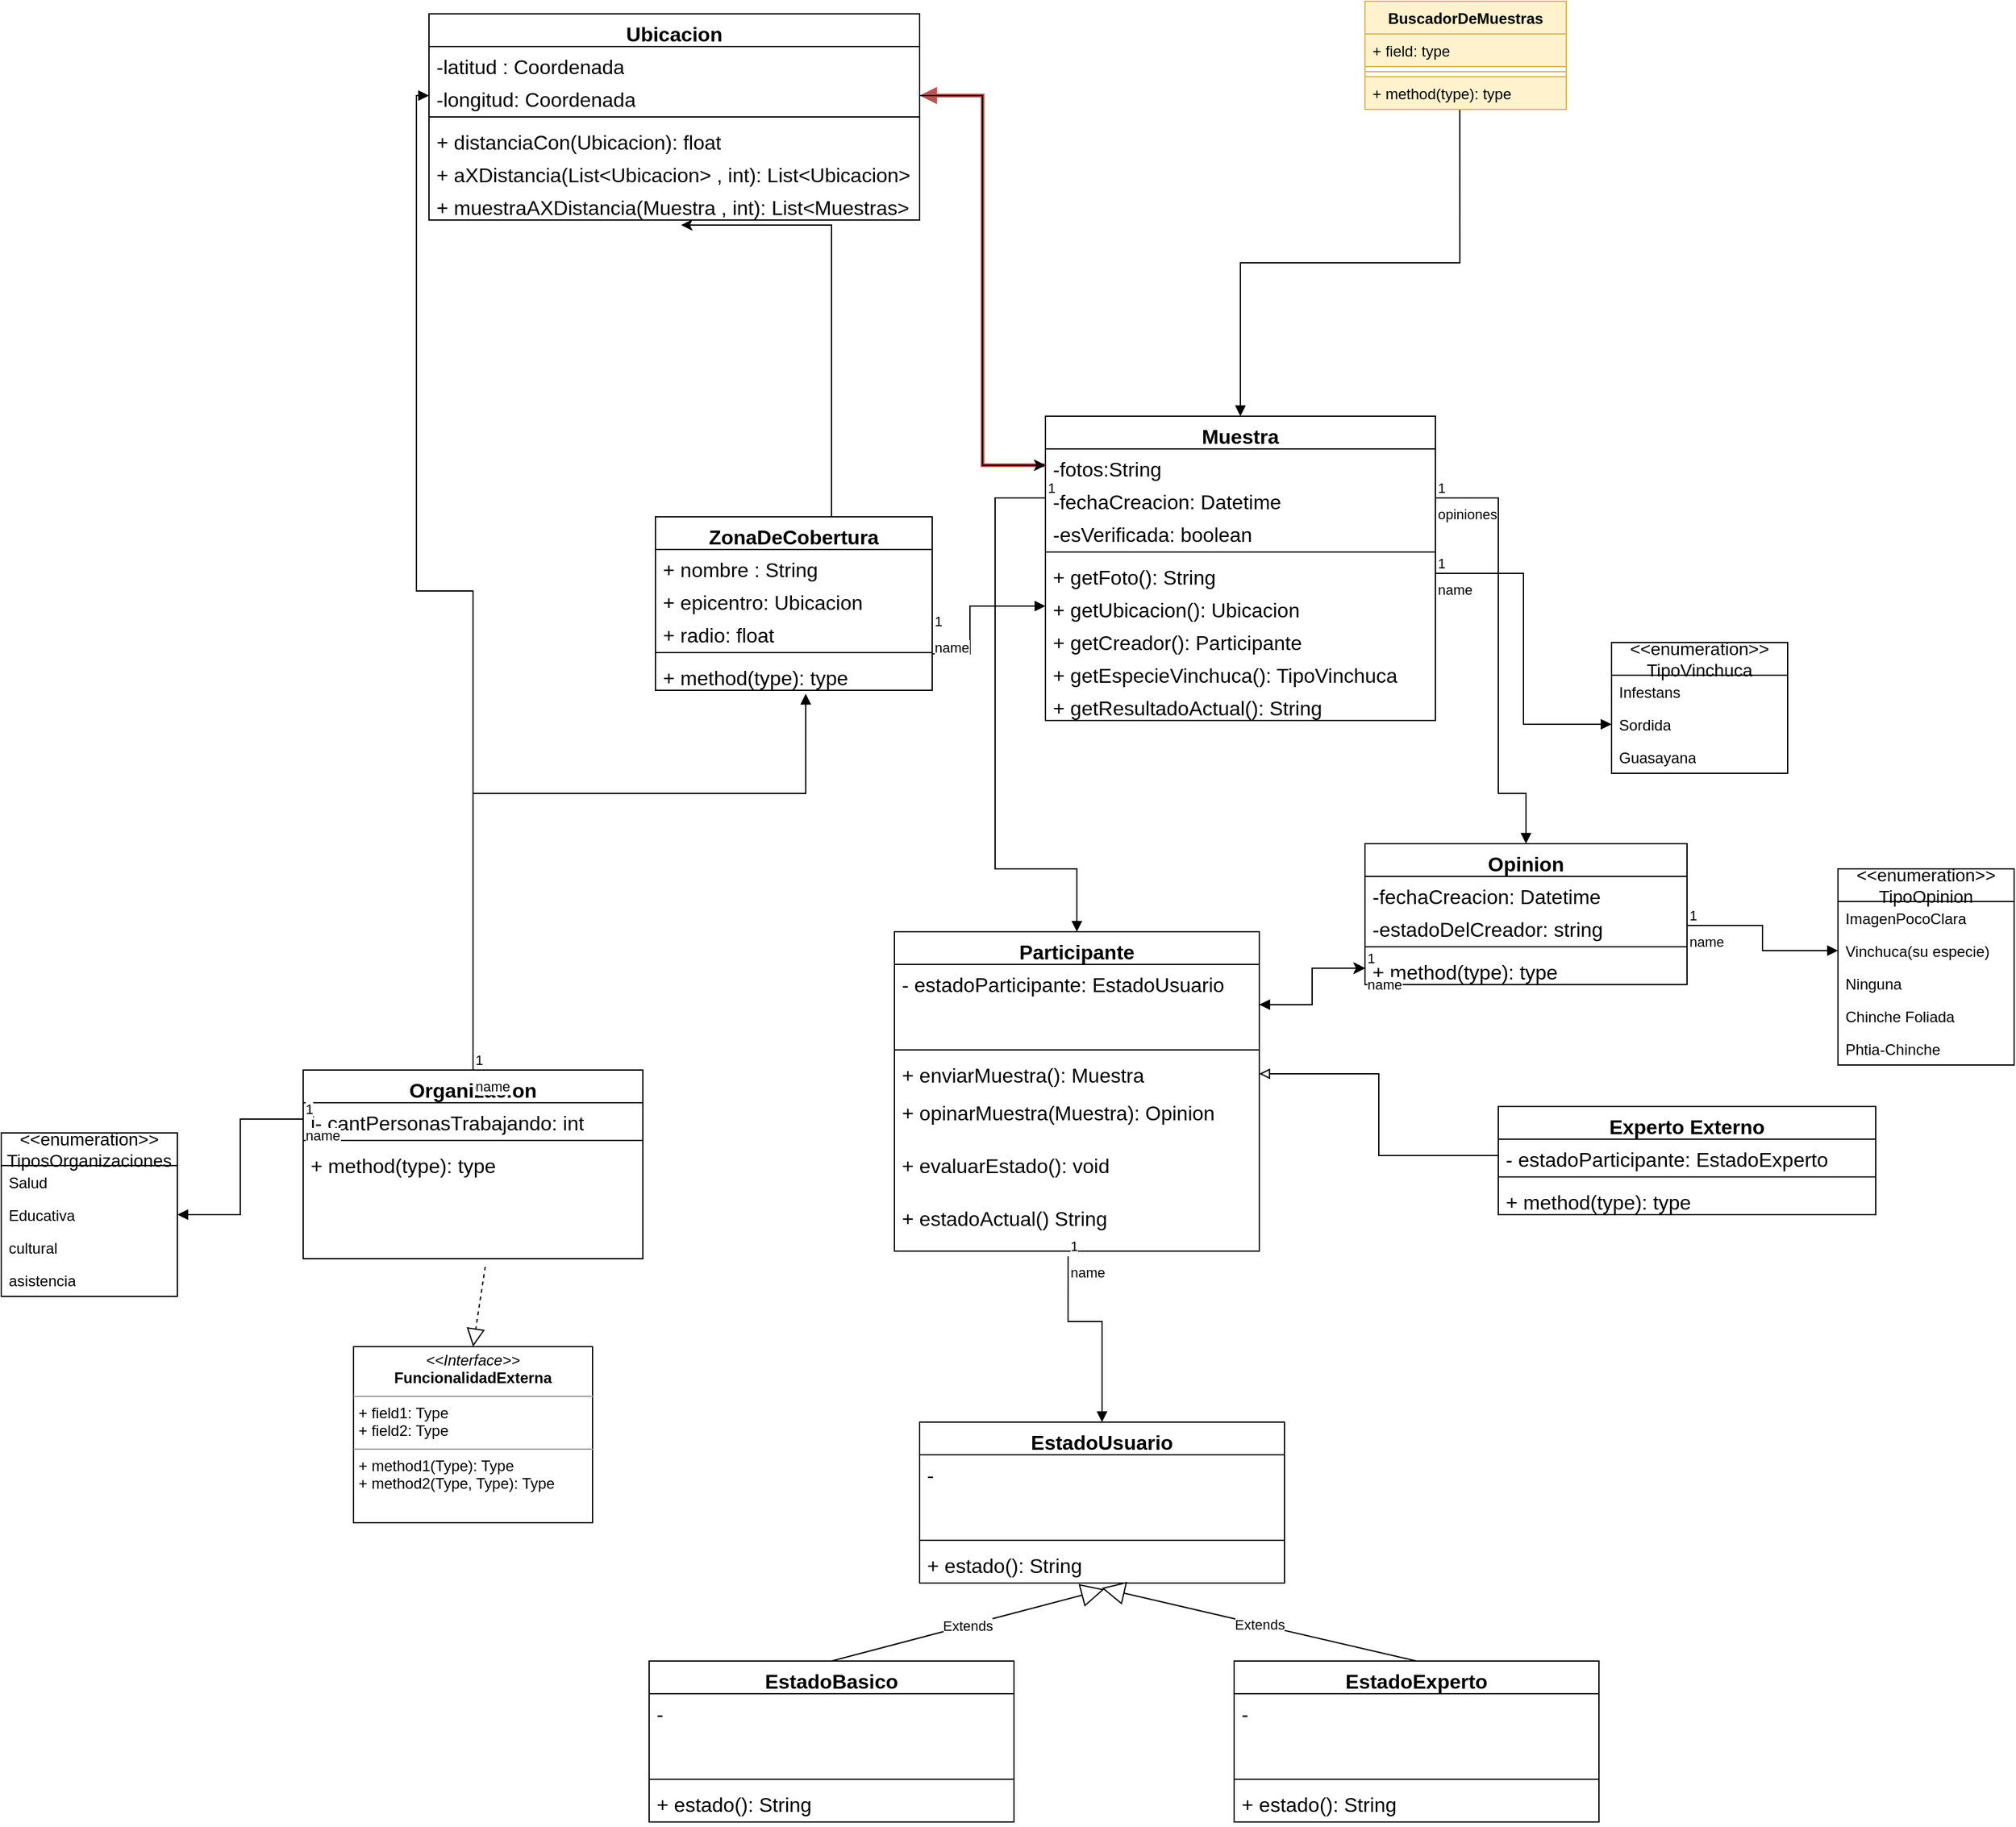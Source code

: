 <mxfile version="21.3.4" type="device">
  <diagram id="C5RBs43oDa-KdzZeNtuy" name="Page-1">
    <mxGraphModel dx="2977" dy="2084" grid="1" gridSize="10" guides="1" tooltips="1" connect="1" arrows="1" fold="1" page="1" pageScale="1" pageWidth="827" pageHeight="1169" math="0" shadow="0">
      <root>
        <mxCell id="WIyWlLk6GJQsqaUBKTNV-0" />
        <mxCell id="WIyWlLk6GJQsqaUBKTNV-1" parent="WIyWlLk6GJQsqaUBKTNV-0" />
        <mxCell id="SvxnYsIbzREfyw2PLci7-31" value="Participante" style="swimlane;fontStyle=1;align=center;verticalAlign=top;childLayout=stackLayout;horizontal=1;startSize=26;horizontalStack=0;resizeParent=1;resizeParentMax=0;resizeLast=0;collapsible=1;marginBottom=0;whiteSpace=wrap;html=1;fontSize=16;" parent="WIyWlLk6GJQsqaUBKTNV-1" vertex="1">
          <mxGeometry x="40" y="220" width="290" height="254" as="geometry" />
        </mxCell>
        <mxCell id="SvxnYsIbzREfyw2PLci7-32" value="- estadoParticipante: EstadoUsuario" style="text;strokeColor=none;fillColor=none;align=left;verticalAlign=top;spacingLeft=4;spacingRight=4;overflow=hidden;rotatable=0;points=[[0,0.5],[1,0.5]];portConstraint=eastwest;whiteSpace=wrap;html=1;fontSize=16;" parent="SvxnYsIbzREfyw2PLci7-31" vertex="1">
          <mxGeometry y="26" width="290" height="64" as="geometry" />
        </mxCell>
        <mxCell id="SvxnYsIbzREfyw2PLci7-33" value="" style="line;strokeWidth=1;fillColor=none;align=left;verticalAlign=middle;spacingTop=-1;spacingLeft=3;spacingRight=3;rotatable=0;labelPosition=right;points=[];portConstraint=eastwest;strokeColor=inherit;fontSize=16;" parent="SvxnYsIbzREfyw2PLci7-31" vertex="1">
          <mxGeometry y="90" width="290" height="8" as="geometry" />
        </mxCell>
        <mxCell id="SvxnYsIbzREfyw2PLci7-34" value="+ enviarMuestra(): Muestra" style="text;strokeColor=none;fillColor=none;align=left;verticalAlign=top;spacingLeft=4;spacingRight=4;overflow=hidden;rotatable=0;points=[[0,0.5],[1,0.5]];portConstraint=eastwest;whiteSpace=wrap;html=1;fontSize=16;" parent="SvxnYsIbzREfyw2PLci7-31" vertex="1">
          <mxGeometry y="98" width="290" height="30" as="geometry" />
        </mxCell>
        <mxCell id="DuVXc4ndNM-QftszAcSa-11" value="+ opinarMuestra(Muestra): Opinion" style="text;strokeColor=none;fillColor=none;align=left;verticalAlign=top;spacingLeft=4;spacingRight=4;overflow=hidden;rotatable=0;points=[[0,0.5],[1,0.5]];portConstraint=eastwest;whiteSpace=wrap;html=1;fontSize=16;" parent="SvxnYsIbzREfyw2PLci7-31" vertex="1">
          <mxGeometry y="128" width="290" height="42" as="geometry" />
        </mxCell>
        <mxCell id="OnhOrsBNxVwysJ3vV9kR-28" value="+ evaluarEstado(): void" style="text;strokeColor=none;fillColor=none;align=left;verticalAlign=top;spacingLeft=4;spacingRight=4;overflow=hidden;rotatable=0;points=[[0,0.5],[1,0.5]];portConstraint=eastwest;whiteSpace=wrap;html=1;fontSize=16;" parent="SvxnYsIbzREfyw2PLci7-31" vertex="1">
          <mxGeometry y="170" width="290" height="42" as="geometry" />
        </mxCell>
        <mxCell id="OnhOrsBNxVwysJ3vV9kR-29" value="+ estadoActual() String" style="text;strokeColor=none;fillColor=none;align=left;verticalAlign=top;spacingLeft=4;spacingRight=4;overflow=hidden;rotatable=0;points=[[0,0.5],[1,0.5]];portConstraint=eastwest;whiteSpace=wrap;html=1;fontSize=16;" parent="SvxnYsIbzREfyw2PLci7-31" vertex="1">
          <mxGeometry y="212" width="290" height="42" as="geometry" />
        </mxCell>
        <mxCell id="SvxnYsIbzREfyw2PLci7-43" value="Experto Externo" style="swimlane;fontStyle=1;align=center;verticalAlign=top;childLayout=stackLayout;horizontal=1;startSize=26;horizontalStack=0;resizeParent=1;resizeParentMax=0;resizeLast=0;collapsible=1;marginBottom=0;whiteSpace=wrap;html=1;fontSize=16;" parent="WIyWlLk6GJQsqaUBKTNV-1" vertex="1">
          <mxGeometry x="520" y="359" width="300" height="86" as="geometry" />
        </mxCell>
        <mxCell id="SvxnYsIbzREfyw2PLci7-44" value="- estadoParticipante:&amp;nbsp;EstadoExperto&lt;br&gt;&amp;nbsp;EstadoUsuario" style="text;strokeColor=none;fillColor=none;align=left;verticalAlign=top;spacingLeft=4;spacingRight=4;overflow=hidden;rotatable=0;points=[[0,0.5],[1,0.5]];portConstraint=eastwest;whiteSpace=wrap;html=1;fontSize=16;" parent="SvxnYsIbzREfyw2PLci7-43" vertex="1">
          <mxGeometry y="26" width="300" height="26" as="geometry" />
        </mxCell>
        <mxCell id="SvxnYsIbzREfyw2PLci7-45" value="" style="line;strokeWidth=1;fillColor=none;align=left;verticalAlign=middle;spacingTop=-1;spacingLeft=3;spacingRight=3;rotatable=0;labelPosition=right;points=[];portConstraint=eastwest;strokeColor=inherit;fontSize=16;" parent="SvxnYsIbzREfyw2PLci7-43" vertex="1">
          <mxGeometry y="52" width="300" height="8" as="geometry" />
        </mxCell>
        <mxCell id="SvxnYsIbzREfyw2PLci7-46" value="+ method(type): type" style="text;strokeColor=none;fillColor=none;align=left;verticalAlign=top;spacingLeft=4;spacingRight=4;overflow=hidden;rotatable=0;points=[[0,0.5],[1,0.5]];portConstraint=eastwest;whiteSpace=wrap;html=1;fontSize=16;" parent="SvxnYsIbzREfyw2PLci7-43" vertex="1">
          <mxGeometry y="60" width="300" height="26" as="geometry" />
        </mxCell>
        <mxCell id="SvxnYsIbzREfyw2PLci7-47" value="Muestra" style="swimlane;fontStyle=1;align=center;verticalAlign=top;childLayout=stackLayout;horizontal=1;startSize=26;horizontalStack=0;resizeParent=1;resizeParentMax=0;resizeLast=0;collapsible=1;marginBottom=0;whiteSpace=wrap;html=1;fontSize=16;" parent="WIyWlLk6GJQsqaUBKTNV-1" vertex="1">
          <mxGeometry x="160" y="-190" width="310" height="242" as="geometry" />
        </mxCell>
        <mxCell id="SvxnYsIbzREfyw2PLci7-48" value="-fotos:String" style="text;strokeColor=none;fillColor=none;align=left;verticalAlign=top;spacingLeft=4;spacingRight=4;overflow=hidden;rotatable=0;points=[[0,0.5],[1,0.5]];portConstraint=eastwest;whiteSpace=wrap;html=1;fontSize=16;" parent="SvxnYsIbzREfyw2PLci7-47" vertex="1">
          <mxGeometry y="26" width="310" height="26" as="geometry" />
        </mxCell>
        <mxCell id="DuVXc4ndNM-QftszAcSa-18" value="-fechaCreacion: Datetime" style="text;strokeColor=none;fillColor=none;align=left;verticalAlign=top;spacingLeft=4;spacingRight=4;overflow=hidden;rotatable=0;points=[[0,0.5],[1,0.5]];portConstraint=eastwest;whiteSpace=wrap;html=1;fontSize=16;" parent="SvxnYsIbzREfyw2PLci7-47" vertex="1">
          <mxGeometry y="52" width="310" height="26" as="geometry" />
        </mxCell>
        <mxCell id="OnhOrsBNxVwysJ3vV9kR-0" value="-esVerificada: boolean" style="text;strokeColor=none;fillColor=none;align=left;verticalAlign=top;spacingLeft=4;spacingRight=4;overflow=hidden;rotatable=0;points=[[0,0.5],[1,0.5]];portConstraint=eastwest;whiteSpace=wrap;html=1;fontSize=16;" parent="SvxnYsIbzREfyw2PLci7-47" vertex="1">
          <mxGeometry y="78" width="310" height="26" as="geometry" />
        </mxCell>
        <mxCell id="SvxnYsIbzREfyw2PLci7-49" value="" style="line;strokeWidth=1;fillColor=none;align=left;verticalAlign=middle;spacingTop=-1;spacingLeft=3;spacingRight=3;rotatable=0;labelPosition=right;points=[];portConstraint=eastwest;strokeColor=inherit;fontSize=16;" parent="SvxnYsIbzREfyw2PLci7-47" vertex="1">
          <mxGeometry y="104" width="310" height="8" as="geometry" />
        </mxCell>
        <mxCell id="SvxnYsIbzREfyw2PLci7-50" value="+ getFoto(): String" style="text;strokeColor=none;fillColor=none;align=left;verticalAlign=top;spacingLeft=4;spacingRight=4;overflow=hidden;rotatable=0;points=[[0,0.5],[1,0.5]];portConstraint=eastwest;whiteSpace=wrap;html=1;fontSize=16;" parent="SvxnYsIbzREfyw2PLci7-47" vertex="1">
          <mxGeometry y="112" width="310" height="26" as="geometry" />
        </mxCell>
        <mxCell id="DuVXc4ndNM-QftszAcSa-3" value="+ getUbicacion(): Ubicacion" style="text;strokeColor=none;fillColor=none;align=left;verticalAlign=top;spacingLeft=4;spacingRight=4;overflow=hidden;rotatable=0;points=[[0,0.5],[1,0.5]];portConstraint=eastwest;whiteSpace=wrap;html=1;fontSize=16;" parent="SvxnYsIbzREfyw2PLci7-47" vertex="1">
          <mxGeometry y="138" width="310" height="26" as="geometry" />
        </mxCell>
        <mxCell id="DuVXc4ndNM-QftszAcSa-4" value="+ getCreador(): Participante" style="text;strokeColor=none;fillColor=none;align=left;verticalAlign=top;spacingLeft=4;spacingRight=4;overflow=hidden;rotatable=0;points=[[0,0.5],[1,0.5]];portConstraint=eastwest;whiteSpace=wrap;html=1;fontSize=16;" parent="SvxnYsIbzREfyw2PLci7-47" vertex="1">
          <mxGeometry y="164" width="310" height="26" as="geometry" />
        </mxCell>
        <mxCell id="DuVXc4ndNM-QftszAcSa-9" value="+ getEspecieVinchuca(): TipoVinchuca" style="text;strokeColor=none;fillColor=none;align=left;verticalAlign=top;spacingLeft=4;spacingRight=4;overflow=hidden;rotatable=0;points=[[0,0.5],[1,0.5]];portConstraint=eastwest;whiteSpace=wrap;html=1;fontSize=16;" parent="SvxnYsIbzREfyw2PLci7-47" vertex="1">
          <mxGeometry y="190" width="310" height="26" as="geometry" />
        </mxCell>
        <mxCell id="DuVXc4ndNM-QftszAcSa-10" value="+ getResultadoActual(): String" style="text;strokeColor=none;fillColor=none;align=left;verticalAlign=top;spacingLeft=4;spacingRight=4;overflow=hidden;rotatable=0;points=[[0,0.5],[1,0.5]];portConstraint=eastwest;whiteSpace=wrap;html=1;fontSize=16;" parent="SvxnYsIbzREfyw2PLci7-47" vertex="1">
          <mxGeometry y="216" width="310" height="26" as="geometry" />
        </mxCell>
        <mxCell id="SvxnYsIbzREfyw2PLci7-51" value="Organizacion" style="swimlane;fontStyle=1;align=center;verticalAlign=top;childLayout=stackLayout;horizontal=1;startSize=26;horizontalStack=0;resizeParent=1;resizeParentMax=0;resizeLast=0;collapsible=1;marginBottom=0;whiteSpace=wrap;html=1;fontSize=16;" parent="WIyWlLk6GJQsqaUBKTNV-1" vertex="1">
          <mxGeometry x="-430" y="330" width="270" height="150" as="geometry" />
        </mxCell>
        <mxCell id="SvxnYsIbzREfyw2PLci7-52" value="i- cantPersonasTrabajando: int" style="text;strokeColor=none;fillColor=none;align=left;verticalAlign=top;spacingLeft=4;spacingRight=4;overflow=hidden;rotatable=0;points=[[0,0.5],[1,0.5]];portConstraint=eastwest;whiteSpace=wrap;html=1;fontSize=16;" parent="SvxnYsIbzREfyw2PLci7-51" vertex="1">
          <mxGeometry y="26" width="270" height="26" as="geometry" />
        </mxCell>
        <mxCell id="SvxnYsIbzREfyw2PLci7-53" value="" style="line;strokeWidth=1;fillColor=none;align=left;verticalAlign=middle;spacingTop=-1;spacingLeft=3;spacingRight=3;rotatable=0;labelPosition=right;points=[];portConstraint=eastwest;strokeColor=inherit;fontSize=16;" parent="SvxnYsIbzREfyw2PLci7-51" vertex="1">
          <mxGeometry y="52" width="270" height="8" as="geometry" />
        </mxCell>
        <mxCell id="SvxnYsIbzREfyw2PLci7-54" value="+ method(type): type" style="text;strokeColor=none;fillColor=none;align=left;verticalAlign=top;spacingLeft=4;spacingRight=4;overflow=hidden;rotatable=0;points=[[0,0.5],[1,0.5]];portConstraint=eastwest;whiteSpace=wrap;html=1;fontSize=16;" parent="SvxnYsIbzREfyw2PLci7-51" vertex="1">
          <mxGeometry y="60" width="270" height="90" as="geometry" />
        </mxCell>
        <mxCell id="Km9nPwf2ZViMwcjm0K6S-8" value="Ubicacion" style="swimlane;fontStyle=1;align=center;verticalAlign=top;childLayout=stackLayout;horizontal=1;startSize=26;horizontalStack=0;resizeParent=1;resizeParentMax=0;resizeLast=0;collapsible=1;marginBottom=0;whiteSpace=wrap;html=1;fontSize=16;" parent="WIyWlLk6GJQsqaUBKTNV-1" vertex="1">
          <mxGeometry x="-330" y="-510" width="390" height="164" as="geometry" />
        </mxCell>
        <mxCell id="OnhOrsBNxVwysJ3vV9kR-63" value="-latitud : Coordenada" style="text;strokeColor=none;fillColor=none;align=left;verticalAlign=top;spacingLeft=4;spacingRight=4;overflow=hidden;rotatable=0;points=[[0,0.5],[1,0.5]];portConstraint=eastwest;whiteSpace=wrap;html=1;fontSize=16;" parent="Km9nPwf2ZViMwcjm0K6S-8" vertex="1">
          <mxGeometry y="26" width="390" height="26" as="geometry" />
        </mxCell>
        <mxCell id="Km9nPwf2ZViMwcjm0K6S-9" value="-longitud: Coordenada" style="text;strokeColor=none;fillColor=none;align=left;verticalAlign=top;spacingLeft=4;spacingRight=4;overflow=hidden;rotatable=0;points=[[0,0.5],[1,0.5]];portConstraint=eastwest;whiteSpace=wrap;html=1;fontSize=16;" parent="Km9nPwf2ZViMwcjm0K6S-8" vertex="1">
          <mxGeometry y="52" width="390" height="26" as="geometry" />
        </mxCell>
        <mxCell id="Km9nPwf2ZViMwcjm0K6S-10" value="" style="line;strokeWidth=1;fillColor=none;align=left;verticalAlign=middle;spacingTop=-1;spacingLeft=3;spacingRight=3;rotatable=0;labelPosition=right;points=[];portConstraint=eastwest;strokeColor=inherit;fontSize=16;" parent="Km9nPwf2ZViMwcjm0K6S-8" vertex="1">
          <mxGeometry y="78" width="390" height="8" as="geometry" />
        </mxCell>
        <mxCell id="OnhOrsBNxVwysJ3vV9kR-65" value="+ distanciaCon(Ubicacion): float" style="text;strokeColor=none;fillColor=none;align=left;verticalAlign=top;spacingLeft=4;spacingRight=4;overflow=hidden;rotatable=0;points=[[0,0.5],[1,0.5]];portConstraint=eastwest;whiteSpace=wrap;html=1;fontSize=16;" parent="Km9nPwf2ZViMwcjm0K6S-8" vertex="1">
          <mxGeometry y="86" width="390" height="26" as="geometry" />
        </mxCell>
        <mxCell id="OnhOrsBNxVwysJ3vV9kR-68" value="+ aXDistancia(List&amp;lt;Ubicacion&amp;gt; , int): List&amp;lt;Ubicacion&amp;gt;" style="text;strokeColor=none;fillColor=none;align=left;verticalAlign=top;spacingLeft=4;spacingRight=4;overflow=hidden;rotatable=0;points=[[0,0.5],[1,0.5]];portConstraint=eastwest;whiteSpace=wrap;html=1;fontSize=16;" parent="Km9nPwf2ZViMwcjm0K6S-8" vertex="1">
          <mxGeometry y="112" width="390" height="26" as="geometry" />
        </mxCell>
        <mxCell id="Km9nPwf2ZViMwcjm0K6S-11" value="+ muestraAXDistancia(Muestra , int): List&amp;lt;Muestras&amp;gt;" style="text;strokeColor=none;fillColor=none;align=left;verticalAlign=top;spacingLeft=4;spacingRight=4;overflow=hidden;rotatable=0;points=[[0,0.5],[1,0.5]];portConstraint=eastwest;whiteSpace=wrap;html=1;fontSize=16;" parent="Km9nPwf2ZViMwcjm0K6S-8" vertex="1">
          <mxGeometry y="138" width="390" height="26" as="geometry" />
        </mxCell>
        <mxCell id="Km9nPwf2ZViMwcjm0K6S-12" value="" style="endArrow=block;endFill=1;html=1;edgeStyle=orthogonalEdgeStyle;align=left;verticalAlign=top;rounded=0;entryX=1;entryY=0.5;entryDx=0;entryDy=0;exitX=0;exitY=0.5;exitDx=0;exitDy=0;fillColor=#f8cecc;strokeColor=#b85450;strokeWidth=3;" parent="WIyWlLk6GJQsqaUBKTNV-1" source="SvxnYsIbzREfyw2PLci7-48" target="Km9nPwf2ZViMwcjm0K6S-9" edge="1">
          <mxGeometry x="-1" relative="1" as="geometry">
            <mxPoint x="270" y="60" as="sourcePoint" />
            <mxPoint x="430" y="60" as="targetPoint" />
          </mxGeometry>
        </mxCell>
        <mxCell id="Km9nPwf2ZViMwcjm0K6S-14" value="" style="endArrow=block;endFill=1;html=1;edgeStyle=orthogonalEdgeStyle;align=left;verticalAlign=top;rounded=0;entryX=0.5;entryY=0;entryDx=0;entryDy=0;exitX=0;exitY=0.5;exitDx=0;exitDy=0;" parent="WIyWlLk6GJQsqaUBKTNV-1" source="DuVXc4ndNM-QftszAcSa-18" target="SvxnYsIbzREfyw2PLci7-31" edge="1">
          <mxGeometry x="-1" relative="1" as="geometry">
            <mxPoint x="160" y="80" as="sourcePoint" />
            <mxPoint x="185" y="200" as="targetPoint" />
            <Array as="points">
              <mxPoint x="120" y="-125" />
              <mxPoint x="120" y="170" />
              <mxPoint x="185" y="170" />
            </Array>
          </mxGeometry>
        </mxCell>
        <mxCell id="Km9nPwf2ZViMwcjm0K6S-15" value="1" style="edgeLabel;resizable=0;html=1;align=left;verticalAlign=bottom;" parent="Km9nPwf2ZViMwcjm0K6S-14" connectable="0" vertex="1">
          <mxGeometry x="-1" relative="1" as="geometry" />
        </mxCell>
        <mxCell id="Km9nPwf2ZViMwcjm0K6S-19" value="" style="endArrow=block;endFill=0;html=1;edgeStyle=orthogonalEdgeStyle;align=left;verticalAlign=top;rounded=0;exitX=0;exitY=0.5;exitDx=0;exitDy=0;" parent="WIyWlLk6GJQsqaUBKTNV-1" source="SvxnYsIbzREfyw2PLci7-44" target="SvxnYsIbzREfyw2PLci7-34" edge="1">
          <mxGeometry x="-1" relative="1" as="geometry">
            <mxPoint x="272" y="269.226" as="sourcePoint" />
            <mxPoint x="430" y="260" as="targetPoint" />
          </mxGeometry>
        </mxCell>
        <mxCell id="Km9nPwf2ZViMwcjm0K6S-21" value="Opinion" style="swimlane;fontStyle=1;align=center;verticalAlign=top;childLayout=stackLayout;horizontal=1;startSize=26;horizontalStack=0;resizeParent=1;resizeParentMax=0;resizeLast=0;collapsible=1;marginBottom=0;whiteSpace=wrap;html=1;fontSize=16;" parent="WIyWlLk6GJQsqaUBKTNV-1" vertex="1">
          <mxGeometry x="414" y="150" width="256" height="112" as="geometry" />
        </mxCell>
        <mxCell id="Km9nPwf2ZViMwcjm0K6S-22" value="-fechaCreacion: Datetime" style="text;strokeColor=none;fillColor=none;align=left;verticalAlign=top;spacingLeft=4;spacingRight=4;overflow=hidden;rotatable=0;points=[[0,0.5],[1,0.5]];portConstraint=eastwest;whiteSpace=wrap;html=1;fontSize=16;" parent="Km9nPwf2ZViMwcjm0K6S-21" vertex="1">
          <mxGeometry y="26" width="256" height="26" as="geometry" />
        </mxCell>
        <mxCell id="OnhOrsBNxVwysJ3vV9kR-30" value="-estadoDelCreador: string" style="text;strokeColor=none;fillColor=none;align=left;verticalAlign=top;spacingLeft=4;spacingRight=4;overflow=hidden;rotatable=0;points=[[0,0.5],[1,0.5]];portConstraint=eastwest;whiteSpace=wrap;html=1;fontSize=16;" parent="Km9nPwf2ZViMwcjm0K6S-21" vertex="1">
          <mxGeometry y="52" width="256" height="26" as="geometry" />
        </mxCell>
        <mxCell id="Km9nPwf2ZViMwcjm0K6S-23" value="" style="line;strokeWidth=1;fillColor=none;align=left;verticalAlign=middle;spacingTop=-1;spacingLeft=3;spacingRight=3;rotatable=0;labelPosition=right;points=[];portConstraint=eastwest;strokeColor=inherit;fontSize=16;" parent="Km9nPwf2ZViMwcjm0K6S-21" vertex="1">
          <mxGeometry y="78" width="256" height="8" as="geometry" />
        </mxCell>
        <mxCell id="Km9nPwf2ZViMwcjm0K6S-24" value="+ method(type): type" style="text;strokeColor=none;fillColor=none;align=left;verticalAlign=top;spacingLeft=4;spacingRight=4;overflow=hidden;rotatable=0;points=[[0,0.5],[1,0.5]];portConstraint=eastwest;whiteSpace=wrap;html=1;fontSize=16;" parent="Km9nPwf2ZViMwcjm0K6S-21" vertex="1">
          <mxGeometry y="86" width="256" height="26" as="geometry" />
        </mxCell>
        <mxCell id="Km9nPwf2ZViMwcjm0K6S-35" value="" style="edgeStyle=orthogonalEdgeStyle;rounded=0;orthogonalLoop=1;jettySize=auto;html=1;entryX=0.514;entryY=1.152;entryDx=0;entryDy=0;entryPerimeter=0;exitX=0.5;exitY=0;exitDx=0;exitDy=0;" parent="WIyWlLk6GJQsqaUBKTNV-1" source="uWHktP_fSktl1n0VFNL2-0" target="Km9nPwf2ZViMwcjm0K6S-11" edge="1">
          <mxGeometry relative="1" as="geometry">
            <mxPoint x="-9.941" y="-40" as="sourcePoint" />
            <Array as="points">
              <mxPoint x="-10" y="-110" />
            </Array>
          </mxGeometry>
        </mxCell>
        <mxCell id="Km9nPwf2ZViMwcjm0K6S-36" value="" style="endArrow=block;endFill=1;html=1;edgeStyle=orthogonalEdgeStyle;align=left;verticalAlign=top;rounded=0;exitX=0.5;exitY=0;exitDx=0;exitDy=0;entryX=0.543;entryY=1.104;entryDx=0;entryDy=0;entryPerimeter=0;" parent="WIyWlLk6GJQsqaUBKTNV-1" source="SvxnYsIbzREfyw2PLci7-51" target="uWHktP_fSktl1n0VFNL2-3" edge="1">
          <mxGeometry x="-1" relative="1" as="geometry">
            <mxPoint x="50" y="160" as="sourcePoint" />
            <mxPoint x="-8.72" y="45.61" as="targetPoint" />
            <Array as="points">
              <mxPoint x="-160" y="110" />
              <mxPoint x="-3" y="110" />
            </Array>
          </mxGeometry>
        </mxCell>
        <mxCell id="Km9nPwf2ZViMwcjm0K6S-39" value="&lt;p style=&quot;margin:0px;margin-top:4px;text-align:center;&quot;&gt;&lt;i&gt;&amp;lt;&amp;lt;Interface&amp;gt;&amp;gt;&lt;/i&gt;&lt;br&gt;&lt;b&gt;FuncionalidadExterna&lt;/b&gt;&lt;/p&gt;&lt;hr size=&quot;1&quot;&gt;&lt;p style=&quot;margin:0px;margin-left:4px;&quot;&gt;+ field1: Type&lt;br&gt;+ field2: Type&lt;/p&gt;&lt;hr size=&quot;1&quot;&gt;&lt;p style=&quot;margin:0px;margin-left:4px;&quot;&gt;+ method1(Type): Type&lt;br&gt;+ method2(Type, Type): Type&lt;/p&gt;" style="verticalAlign=top;align=left;overflow=fill;fontSize=12;fontFamily=Helvetica;html=1;whiteSpace=wrap;" parent="WIyWlLk6GJQsqaUBKTNV-1" vertex="1">
          <mxGeometry x="-390" y="550" width="190" height="140" as="geometry" />
        </mxCell>
        <mxCell id="Km9nPwf2ZViMwcjm0K6S-40" value="" style="endArrow=block;dashed=1;endFill=0;endSize=12;html=1;rounded=0;exitX=0.536;exitY=1.071;exitDx=0;exitDy=0;entryX=0.5;entryY=0;entryDx=0;entryDy=0;exitPerimeter=0;" parent="WIyWlLk6GJQsqaUBKTNV-1" source="SvxnYsIbzREfyw2PLci7-54" target="Km9nPwf2ZViMwcjm0K6S-39" edge="1">
          <mxGeometry width="160" relative="1" as="geometry">
            <mxPoint x="-90" y="460" as="sourcePoint" />
            <mxPoint x="70" y="460" as="targetPoint" />
          </mxGeometry>
        </mxCell>
        <mxCell id="Km9nPwf2ZViMwcjm0K6S-41" value="BuscadorDeMuestras" style="swimlane;fontStyle=1;align=center;verticalAlign=top;childLayout=stackLayout;horizontal=1;startSize=26;horizontalStack=0;resizeParent=1;resizeParentMax=0;resizeLast=0;collapsible=1;marginBottom=0;whiteSpace=wrap;html=1;fillColor=#fff2cc;strokeColor=#d6b656;" parent="WIyWlLk6GJQsqaUBKTNV-1" vertex="1">
          <mxGeometry x="414" y="-520" width="160" height="86" as="geometry" />
        </mxCell>
        <mxCell id="Km9nPwf2ZViMwcjm0K6S-42" value="+ field: type" style="text;strokeColor=#d6b656;fillColor=#fff2cc;align=left;verticalAlign=top;spacingLeft=4;spacingRight=4;overflow=hidden;rotatable=0;points=[[0,0.5],[1,0.5]];portConstraint=eastwest;whiteSpace=wrap;html=1;" parent="Km9nPwf2ZViMwcjm0K6S-41" vertex="1">
          <mxGeometry y="26" width="160" height="26" as="geometry" />
        </mxCell>
        <mxCell id="Km9nPwf2ZViMwcjm0K6S-43" value="" style="line;strokeWidth=1;fillColor=none;align=left;verticalAlign=middle;spacingTop=-1;spacingLeft=3;spacingRight=3;rotatable=0;labelPosition=right;points=[];portConstraint=eastwest;strokeColor=inherit;" parent="Km9nPwf2ZViMwcjm0K6S-41" vertex="1">
          <mxGeometry y="52" width="160" height="8" as="geometry" />
        </mxCell>
        <mxCell id="Km9nPwf2ZViMwcjm0K6S-44" value="+ method(type): type" style="text;strokeColor=#d6b656;fillColor=#fff2cc;align=left;verticalAlign=top;spacingLeft=4;spacingRight=4;overflow=hidden;rotatable=0;points=[[0,0.5],[1,0.5]];portConstraint=eastwest;whiteSpace=wrap;html=1;" parent="Km9nPwf2ZViMwcjm0K6S-41" vertex="1">
          <mxGeometry y="60" width="160" height="26" as="geometry" />
        </mxCell>
        <mxCell id="Km9nPwf2ZViMwcjm0K6S-45" value="" style="endArrow=block;endFill=1;html=1;edgeStyle=orthogonalEdgeStyle;align=left;verticalAlign=top;rounded=0;entryX=0.5;entryY=0;entryDx=0;entryDy=0;exitX=0.471;exitY=1.015;exitDx=0;exitDy=0;exitPerimeter=0;" parent="WIyWlLk6GJQsqaUBKTNV-1" source="Km9nPwf2ZViMwcjm0K6S-44" target="SvxnYsIbzREfyw2PLci7-47" edge="1">
          <mxGeometry x="0.278" y="107" relative="1" as="geometry">
            <mxPoint x="150" y="-250" as="sourcePoint" />
            <mxPoint x="210" y="-240" as="targetPoint" />
            <mxPoint x="-77" y="-103" as="offset" />
          </mxGeometry>
        </mxCell>
        <mxCell id="uWHktP_fSktl1n0VFNL2-0" value="ZonaDeCobertura" style="swimlane;fontStyle=1;align=center;verticalAlign=top;childLayout=stackLayout;horizontal=1;startSize=26;horizontalStack=0;resizeParent=1;resizeParentMax=0;resizeLast=0;collapsible=1;marginBottom=0;whiteSpace=wrap;html=1;fontSize=16;" parent="WIyWlLk6GJQsqaUBKTNV-1" vertex="1">
          <mxGeometry x="-150" y="-110" width="220" height="138" as="geometry" />
        </mxCell>
        <mxCell id="OnhOrsBNxVwysJ3vV9kR-71" value="+ nombre : String" style="text;strokeColor=none;fillColor=none;align=left;verticalAlign=top;spacingLeft=4;spacingRight=4;overflow=hidden;rotatable=0;points=[[0,0.5],[1,0.5]];portConstraint=eastwest;whiteSpace=wrap;html=1;fontSize=16;" parent="uWHktP_fSktl1n0VFNL2-0" vertex="1">
          <mxGeometry y="26" width="220" height="26" as="geometry" />
        </mxCell>
        <mxCell id="OnhOrsBNxVwysJ3vV9kR-72" value="+ epicentro: Ubicacion" style="text;strokeColor=none;fillColor=none;align=left;verticalAlign=top;spacingLeft=4;spacingRight=4;overflow=hidden;rotatable=0;points=[[0,0.5],[1,0.5]];portConstraint=eastwest;whiteSpace=wrap;html=1;fontSize=16;" parent="uWHktP_fSktl1n0VFNL2-0" vertex="1">
          <mxGeometry y="52" width="220" height="26" as="geometry" />
        </mxCell>
        <mxCell id="uWHktP_fSktl1n0VFNL2-1" value="+ radio: float" style="text;strokeColor=none;fillColor=none;align=left;verticalAlign=top;spacingLeft=4;spacingRight=4;overflow=hidden;rotatable=0;points=[[0,0.5],[1,0.5]];portConstraint=eastwest;whiteSpace=wrap;html=1;fontSize=16;" parent="uWHktP_fSktl1n0VFNL2-0" vertex="1">
          <mxGeometry y="78" width="220" height="26" as="geometry" />
        </mxCell>
        <mxCell id="uWHktP_fSktl1n0VFNL2-2" value="" style="line;strokeWidth=1;fillColor=none;align=left;verticalAlign=middle;spacingTop=-1;spacingLeft=3;spacingRight=3;rotatable=0;labelPosition=right;points=[];portConstraint=eastwest;strokeColor=inherit;fontSize=16;" parent="uWHktP_fSktl1n0VFNL2-0" vertex="1">
          <mxGeometry y="104" width="220" height="8" as="geometry" />
        </mxCell>
        <mxCell id="uWHktP_fSktl1n0VFNL2-3" value="+ method(type): type" style="text;strokeColor=none;fillColor=none;align=left;verticalAlign=top;spacingLeft=4;spacingRight=4;overflow=hidden;rotatable=0;points=[[0,0.5],[1,0.5]];portConstraint=eastwest;whiteSpace=wrap;html=1;fontSize=16;" parent="uWHktP_fSktl1n0VFNL2-0" vertex="1">
          <mxGeometry y="112" width="220" height="26" as="geometry" />
        </mxCell>
        <mxCell id="DuVXc4ndNM-QftszAcSa-0" value="name" style="endArrow=block;endFill=1;html=1;edgeStyle=orthogonalEdgeStyle;align=left;verticalAlign=top;rounded=0;exitX=1;exitY=0.5;exitDx=0;exitDy=0;entryX=0;entryY=0.5;entryDx=0;entryDy=0;" parent="WIyWlLk6GJQsqaUBKTNV-1" source="uWHktP_fSktl1n0VFNL2-1" target="DuVXc4ndNM-QftszAcSa-3" edge="1">
          <mxGeometry x="-1" relative="1" as="geometry">
            <mxPoint x="150" y="50" as="sourcePoint" />
            <mxPoint x="180" y="5.0" as="targetPoint" />
            <Array as="points">
              <mxPoint x="100" y="-1" />
              <mxPoint x="100" y="-39" />
            </Array>
          </mxGeometry>
        </mxCell>
        <mxCell id="DuVXc4ndNM-QftszAcSa-1" value="1" style="edgeLabel;resizable=0;html=1;align=left;verticalAlign=bottom;" parent="DuVXc4ndNM-QftszAcSa-0" connectable="0" vertex="1">
          <mxGeometry x="-1" relative="1" as="geometry" />
        </mxCell>
        <mxCell id="DuVXc4ndNM-QftszAcSa-5" value="name" style="endArrow=block;endFill=1;html=1;edgeStyle=orthogonalEdgeStyle;align=left;verticalAlign=top;rounded=0;exitX=1;exitY=0.5;exitDx=0;exitDy=0;entryX=0;entryY=0.5;entryDx=0;entryDy=0;" parent="WIyWlLk6GJQsqaUBKTNV-1" source="SvxnYsIbzREfyw2PLci7-50" target="OnhOrsBNxVwysJ3vV9kR-36" edge="1">
          <mxGeometry x="-1" relative="1" as="geometry">
            <mxPoint x="150" y="10" as="sourcePoint" />
            <mxPoint x="570" y="63.0" as="targetPoint" />
          </mxGeometry>
        </mxCell>
        <mxCell id="DuVXc4ndNM-QftszAcSa-6" value="1" style="edgeLabel;resizable=0;html=1;align=left;verticalAlign=bottom;" parent="DuVXc4ndNM-QftszAcSa-5" connectable="0" vertex="1">
          <mxGeometry x="-1" relative="1" as="geometry" />
        </mxCell>
        <mxCell id="DuVXc4ndNM-QftszAcSa-12" value="" style="edgeStyle=orthogonalEdgeStyle;rounded=0;orthogonalLoop=1;jettySize=auto;html=1;" parent="WIyWlLk6GJQsqaUBKTNV-1" source="SvxnYsIbzREfyw2PLci7-32" target="Km9nPwf2ZViMwcjm0K6S-24" edge="1">
          <mxGeometry relative="1" as="geometry" />
        </mxCell>
        <mxCell id="DuVXc4ndNM-QftszAcSa-13" value="" style="edgeStyle=orthogonalEdgeStyle;rounded=0;orthogonalLoop=1;jettySize=auto;html=1;" parent="WIyWlLk6GJQsqaUBKTNV-1" source="SvxnYsIbzREfyw2PLci7-32" target="Km9nPwf2ZViMwcjm0K6S-24" edge="1">
          <mxGeometry relative="1" as="geometry" />
        </mxCell>
        <mxCell id="DuVXc4ndNM-QftszAcSa-14" value="" style="edgeStyle=orthogonalEdgeStyle;rounded=0;orthogonalLoop=1;jettySize=auto;html=1;" parent="WIyWlLk6GJQsqaUBKTNV-1" source="SvxnYsIbzREfyw2PLci7-32" target="Km9nPwf2ZViMwcjm0K6S-24" edge="1">
          <mxGeometry relative="1" as="geometry" />
        </mxCell>
        <mxCell id="DuVXc4ndNM-QftszAcSa-15" value="" style="edgeStyle=orthogonalEdgeStyle;rounded=0;orthogonalLoop=1;jettySize=auto;html=1;" parent="WIyWlLk6GJQsqaUBKTNV-1" source="SvxnYsIbzREfyw2PLci7-32" target="Km9nPwf2ZViMwcjm0K6S-24" edge="1">
          <mxGeometry relative="1" as="geometry" />
        </mxCell>
        <mxCell id="DuVXc4ndNM-QftszAcSa-16" value="" style="edgeStyle=orthogonalEdgeStyle;rounded=0;orthogonalLoop=1;jettySize=auto;html=1;" parent="WIyWlLk6GJQsqaUBKTNV-1" source="SvxnYsIbzREfyw2PLci7-32" target="Km9nPwf2ZViMwcjm0K6S-24" edge="1">
          <mxGeometry relative="1" as="geometry" />
        </mxCell>
        <mxCell id="OnhOrsBNxVwysJ3vV9kR-6" value="EstadoUsuario" style="swimlane;fontStyle=1;align=center;verticalAlign=top;childLayout=stackLayout;horizontal=1;startSize=26;horizontalStack=0;resizeParent=1;resizeParentMax=0;resizeLast=0;collapsible=1;marginBottom=0;whiteSpace=wrap;html=1;fontSize=16;" parent="WIyWlLk6GJQsqaUBKTNV-1" vertex="1">
          <mxGeometry x="60" y="610" width="290" height="128" as="geometry" />
        </mxCell>
        <mxCell id="OnhOrsBNxVwysJ3vV9kR-7" value="-" style="text;strokeColor=none;fillColor=none;align=left;verticalAlign=top;spacingLeft=4;spacingRight=4;overflow=hidden;rotatable=0;points=[[0,0.5],[1,0.5]];portConstraint=eastwest;whiteSpace=wrap;html=1;fontSize=16;" parent="OnhOrsBNxVwysJ3vV9kR-6" vertex="1">
          <mxGeometry y="26" width="290" height="64" as="geometry" />
        </mxCell>
        <mxCell id="OnhOrsBNxVwysJ3vV9kR-8" value="" style="line;strokeWidth=1;fillColor=none;align=left;verticalAlign=middle;spacingTop=-1;spacingLeft=3;spacingRight=3;rotatable=0;labelPosition=right;points=[];portConstraint=eastwest;strokeColor=inherit;fontSize=16;" parent="OnhOrsBNxVwysJ3vV9kR-6" vertex="1">
          <mxGeometry y="90" width="290" height="8" as="geometry" />
        </mxCell>
        <mxCell id="OnhOrsBNxVwysJ3vV9kR-9" value="+ estado(): String" style="text;strokeColor=none;fillColor=none;align=left;verticalAlign=top;spacingLeft=4;spacingRight=4;overflow=hidden;rotatable=0;points=[[0,0.5],[1,0.5]];portConstraint=eastwest;whiteSpace=wrap;html=1;fontSize=16;" parent="OnhOrsBNxVwysJ3vV9kR-6" vertex="1">
          <mxGeometry y="98" width="290" height="30" as="geometry" />
        </mxCell>
        <mxCell id="OnhOrsBNxVwysJ3vV9kR-11" value="EstadoBasico" style="swimlane;fontStyle=1;align=center;verticalAlign=top;childLayout=stackLayout;horizontal=1;startSize=26;horizontalStack=0;resizeParent=1;resizeParentMax=0;resizeLast=0;collapsible=1;marginBottom=0;whiteSpace=wrap;html=1;fontSize=16;" parent="WIyWlLk6GJQsqaUBKTNV-1" vertex="1">
          <mxGeometry x="-155" y="800" width="290" height="128" as="geometry" />
        </mxCell>
        <mxCell id="OnhOrsBNxVwysJ3vV9kR-12" value="-" style="text;strokeColor=none;fillColor=none;align=left;verticalAlign=top;spacingLeft=4;spacingRight=4;overflow=hidden;rotatable=0;points=[[0,0.5],[1,0.5]];portConstraint=eastwest;whiteSpace=wrap;html=1;fontSize=16;" parent="OnhOrsBNxVwysJ3vV9kR-11" vertex="1">
          <mxGeometry y="26" width="290" height="64" as="geometry" />
        </mxCell>
        <mxCell id="OnhOrsBNxVwysJ3vV9kR-13" value="" style="line;strokeWidth=1;fillColor=none;align=left;verticalAlign=middle;spacingTop=-1;spacingLeft=3;spacingRight=3;rotatable=0;labelPosition=right;points=[];portConstraint=eastwest;strokeColor=inherit;fontSize=16;" parent="OnhOrsBNxVwysJ3vV9kR-11" vertex="1">
          <mxGeometry y="90" width="290" height="8" as="geometry" />
        </mxCell>
        <mxCell id="OnhOrsBNxVwysJ3vV9kR-14" value="+ estado(): String" style="text;strokeColor=none;fillColor=none;align=left;verticalAlign=top;spacingLeft=4;spacingRight=4;overflow=hidden;rotatable=0;points=[[0,0.5],[1,0.5]];portConstraint=eastwest;whiteSpace=wrap;html=1;fontSize=16;" parent="OnhOrsBNxVwysJ3vV9kR-11" vertex="1">
          <mxGeometry y="98" width="290" height="30" as="geometry" />
        </mxCell>
        <mxCell id="OnhOrsBNxVwysJ3vV9kR-15" value="EstadoExperto" style="swimlane;fontStyle=1;align=center;verticalAlign=top;childLayout=stackLayout;horizontal=1;startSize=26;horizontalStack=0;resizeParent=1;resizeParentMax=0;resizeLast=0;collapsible=1;marginBottom=0;whiteSpace=wrap;html=1;fontSize=16;" parent="WIyWlLk6GJQsqaUBKTNV-1" vertex="1">
          <mxGeometry x="310" y="800" width="290" height="128" as="geometry" />
        </mxCell>
        <mxCell id="OnhOrsBNxVwysJ3vV9kR-16" value="-" style="text;strokeColor=none;fillColor=none;align=left;verticalAlign=top;spacingLeft=4;spacingRight=4;overflow=hidden;rotatable=0;points=[[0,0.5],[1,0.5]];portConstraint=eastwest;whiteSpace=wrap;html=1;fontSize=16;" parent="OnhOrsBNxVwysJ3vV9kR-15" vertex="1">
          <mxGeometry y="26" width="290" height="64" as="geometry" />
        </mxCell>
        <mxCell id="OnhOrsBNxVwysJ3vV9kR-17" value="" style="line;strokeWidth=1;fillColor=none;align=left;verticalAlign=middle;spacingTop=-1;spacingLeft=3;spacingRight=3;rotatable=0;labelPosition=right;points=[];portConstraint=eastwest;strokeColor=inherit;fontSize=16;" parent="OnhOrsBNxVwysJ3vV9kR-15" vertex="1">
          <mxGeometry y="90" width="290" height="8" as="geometry" />
        </mxCell>
        <mxCell id="OnhOrsBNxVwysJ3vV9kR-18" value="+ estado(): String" style="text;strokeColor=none;fillColor=none;align=left;verticalAlign=top;spacingLeft=4;spacingRight=4;overflow=hidden;rotatable=0;points=[[0,0.5],[1,0.5]];portConstraint=eastwest;whiteSpace=wrap;html=1;fontSize=16;" parent="OnhOrsBNxVwysJ3vV9kR-15" vertex="1">
          <mxGeometry y="98" width="290" height="30" as="geometry" />
        </mxCell>
        <mxCell id="OnhOrsBNxVwysJ3vV9kR-20" value="Extends" style="endArrow=block;endSize=16;endFill=0;html=1;rounded=0;entryX=0.506;entryY=1.167;entryDx=0;entryDy=0;entryPerimeter=0;exitX=0.5;exitY=0;exitDx=0;exitDy=0;" parent="WIyWlLk6GJQsqaUBKTNV-1" source="OnhOrsBNxVwysJ3vV9kR-11" target="OnhOrsBNxVwysJ3vV9kR-9" edge="1">
          <mxGeometry width="160" relative="1" as="geometry">
            <mxPoint x="150" y="690" as="sourcePoint" />
            <mxPoint x="310" y="690" as="targetPoint" />
          </mxGeometry>
        </mxCell>
        <mxCell id="OnhOrsBNxVwysJ3vV9kR-21" value="Extends" style="endArrow=block;endSize=16;endFill=0;html=1;rounded=0;entryX=0.499;entryY=1.129;entryDx=0;entryDy=0;entryPerimeter=0;exitX=0.5;exitY=0;exitDx=0;exitDy=0;" parent="WIyWlLk6GJQsqaUBKTNV-1" source="OnhOrsBNxVwysJ3vV9kR-15" target="OnhOrsBNxVwysJ3vV9kR-9" edge="1">
          <mxGeometry width="160" relative="1" as="geometry">
            <mxPoint x="15" y="730" as="sourcePoint" />
            <mxPoint x="147" y="629" as="targetPoint" />
          </mxGeometry>
        </mxCell>
        <mxCell id="OnhOrsBNxVwysJ3vV9kR-24" value="name" style="endArrow=block;endFill=1;html=1;edgeStyle=orthogonalEdgeStyle;align=left;verticalAlign=top;rounded=0;entryX=0.5;entryY=0;entryDx=0;entryDy=0;exitX=0.476;exitY=1.099;exitDx=0;exitDy=0;exitPerimeter=0;" parent="WIyWlLk6GJQsqaUBKTNV-1" source="OnhOrsBNxVwysJ3vV9kR-29" target="OnhOrsBNxVwysJ3vV9kR-6" edge="1">
          <mxGeometry x="-1" relative="1" as="geometry">
            <mxPoint x="210" y="530" as="sourcePoint" />
            <mxPoint x="80" y="440" as="targetPoint" />
            <Array as="points">
              <mxPoint x="178" y="530" />
              <mxPoint x="205" y="530" />
            </Array>
          </mxGeometry>
        </mxCell>
        <mxCell id="OnhOrsBNxVwysJ3vV9kR-25" value="1" style="edgeLabel;resizable=0;html=1;align=left;verticalAlign=bottom;" parent="OnhOrsBNxVwysJ3vV9kR-24" connectable="0" vertex="1">
          <mxGeometry x="-1" relative="1" as="geometry" />
        </mxCell>
        <mxCell id="OnhOrsBNxVwysJ3vV9kR-31" value="name" style="endArrow=block;endFill=1;html=1;edgeStyle=orthogonalEdgeStyle;align=left;verticalAlign=top;rounded=0;entryX=0;entryY=0.5;entryDx=0;entryDy=0;exitX=0.5;exitY=0;exitDx=0;exitDy=0;" parent="WIyWlLk6GJQsqaUBKTNV-1" source="SvxnYsIbzREfyw2PLci7-51" target="Km9nPwf2ZViMwcjm0K6S-9" edge="1">
          <mxGeometry x="-1" relative="1" as="geometry">
            <mxPoint x="150" y="120" as="sourcePoint" />
            <mxPoint x="310" y="120" as="targetPoint" />
          </mxGeometry>
        </mxCell>
        <mxCell id="OnhOrsBNxVwysJ3vV9kR-32" value="1" style="edgeLabel;resizable=0;html=1;align=left;verticalAlign=bottom;" parent="OnhOrsBNxVwysJ3vV9kR-31" connectable="0" vertex="1">
          <mxGeometry x="-1" relative="1" as="geometry" />
        </mxCell>
        <mxCell id="OnhOrsBNxVwysJ3vV9kR-34" value="&lt;font style=&quot;font-size: 14px;&quot;&gt;&amp;lt;&amp;lt;enumeration&amp;gt;&amp;gt;&lt;br&gt;TipoVinchuca&lt;/font&gt;" style="swimlane;fontStyle=0;childLayout=stackLayout;horizontal=1;startSize=26;fillColor=none;horizontalStack=0;resizeParent=1;resizeParentMax=0;resizeLast=0;collapsible=1;marginBottom=0;whiteSpace=wrap;html=1;" parent="WIyWlLk6GJQsqaUBKTNV-1" vertex="1">
          <mxGeometry x="610" y="-10" width="140" height="104" as="geometry" />
        </mxCell>
        <mxCell id="OnhOrsBNxVwysJ3vV9kR-35" value="Infestans" style="text;strokeColor=none;fillColor=none;align=left;verticalAlign=top;spacingLeft=4;spacingRight=4;overflow=hidden;rotatable=0;points=[[0,0.5],[1,0.5]];portConstraint=eastwest;whiteSpace=wrap;html=1;" parent="OnhOrsBNxVwysJ3vV9kR-34" vertex="1">
          <mxGeometry y="26" width="140" height="26" as="geometry" />
        </mxCell>
        <mxCell id="OnhOrsBNxVwysJ3vV9kR-36" value="Sordida" style="text;strokeColor=none;fillColor=none;align=left;verticalAlign=top;spacingLeft=4;spacingRight=4;overflow=hidden;rotatable=0;points=[[0,0.5],[1,0.5]];portConstraint=eastwest;whiteSpace=wrap;html=1;" parent="OnhOrsBNxVwysJ3vV9kR-34" vertex="1">
          <mxGeometry y="52" width="140" height="26" as="geometry" />
        </mxCell>
        <mxCell id="OnhOrsBNxVwysJ3vV9kR-37" value="Guasayana" style="text;strokeColor=none;fillColor=none;align=left;verticalAlign=top;spacingLeft=4;spacingRight=4;overflow=hidden;rotatable=0;points=[[0,0.5],[1,0.5]];portConstraint=eastwest;whiteSpace=wrap;html=1;" parent="OnhOrsBNxVwysJ3vV9kR-34" vertex="1">
          <mxGeometry y="78" width="140" height="26" as="geometry" />
        </mxCell>
        <mxCell id="OnhOrsBNxVwysJ3vV9kR-38" value="&lt;font style=&quot;font-size: 14px;&quot;&gt;&amp;lt;&amp;lt;enumeration&amp;gt;&amp;gt;&lt;br&gt;TiposOrganizaciones&lt;/font&gt;" style="swimlane;fontStyle=0;childLayout=stackLayout;horizontal=1;startSize=26;fillColor=none;horizontalStack=0;resizeParent=1;resizeParentMax=0;resizeLast=0;collapsible=1;marginBottom=0;whiteSpace=wrap;html=1;" parent="WIyWlLk6GJQsqaUBKTNV-1" vertex="1">
          <mxGeometry x="-670" y="380" width="140" height="130" as="geometry" />
        </mxCell>
        <mxCell id="OnhOrsBNxVwysJ3vV9kR-39" value="Salud" style="text;strokeColor=none;fillColor=none;align=left;verticalAlign=top;spacingLeft=4;spacingRight=4;overflow=hidden;rotatable=0;points=[[0,0.5],[1,0.5]];portConstraint=eastwest;whiteSpace=wrap;html=1;" parent="OnhOrsBNxVwysJ3vV9kR-38" vertex="1">
          <mxGeometry y="26" width="140" height="26" as="geometry" />
        </mxCell>
        <mxCell id="OnhOrsBNxVwysJ3vV9kR-40" value="Educativa" style="text;strokeColor=none;fillColor=none;align=left;verticalAlign=top;spacingLeft=4;spacingRight=4;overflow=hidden;rotatable=0;points=[[0,0.5],[1,0.5]];portConstraint=eastwest;whiteSpace=wrap;html=1;" parent="OnhOrsBNxVwysJ3vV9kR-38" vertex="1">
          <mxGeometry y="52" width="140" height="26" as="geometry" />
        </mxCell>
        <mxCell id="OnhOrsBNxVwysJ3vV9kR-41" value="cultural" style="text;strokeColor=none;fillColor=none;align=left;verticalAlign=top;spacingLeft=4;spacingRight=4;overflow=hidden;rotatable=0;points=[[0,0.5],[1,0.5]];portConstraint=eastwest;whiteSpace=wrap;html=1;" parent="OnhOrsBNxVwysJ3vV9kR-38" vertex="1">
          <mxGeometry y="78" width="140" height="26" as="geometry" />
        </mxCell>
        <mxCell id="OnhOrsBNxVwysJ3vV9kR-42" value="asistencia" style="text;strokeColor=none;fillColor=none;align=left;verticalAlign=top;spacingLeft=4;spacingRight=4;overflow=hidden;rotatable=0;points=[[0,0.5],[1,0.5]];portConstraint=eastwest;whiteSpace=wrap;html=1;" parent="OnhOrsBNxVwysJ3vV9kR-38" vertex="1">
          <mxGeometry y="104" width="140" height="26" as="geometry" />
        </mxCell>
        <mxCell id="OnhOrsBNxVwysJ3vV9kR-43" value="opiniones" style="endArrow=block;endFill=1;html=1;edgeStyle=orthogonalEdgeStyle;align=left;verticalAlign=top;rounded=0;exitX=1;exitY=0.5;exitDx=0;exitDy=0;entryX=0.5;entryY=0;entryDx=0;entryDy=0;" parent="WIyWlLk6GJQsqaUBKTNV-1" source="DuVXc4ndNM-QftszAcSa-18" target="Km9nPwf2ZViMwcjm0K6S-21" edge="1">
          <mxGeometry x="-1" relative="1" as="geometry">
            <mxPoint x="150" y="80" as="sourcePoint" />
            <mxPoint x="310" y="80" as="targetPoint" />
            <Array as="points">
              <mxPoint x="520" y="-125" />
              <mxPoint x="520" y="110" />
              <mxPoint x="542" y="110" />
            </Array>
          </mxGeometry>
        </mxCell>
        <mxCell id="OnhOrsBNxVwysJ3vV9kR-44" value="1" style="edgeLabel;resizable=0;html=1;align=left;verticalAlign=bottom;" parent="OnhOrsBNxVwysJ3vV9kR-43" connectable="0" vertex="1">
          <mxGeometry x="-1" relative="1" as="geometry" />
        </mxCell>
        <mxCell id="OnhOrsBNxVwysJ3vV9kR-48" value="&lt;font style=&quot;font-size: 14px;&quot;&gt;&amp;lt;&amp;lt;enumeration&amp;gt;&amp;gt;&lt;br&gt;TipoOpinion&lt;/font&gt;" style="swimlane;fontStyle=0;childLayout=stackLayout;horizontal=1;startSize=26;fillColor=none;horizontalStack=0;resizeParent=1;resizeParentMax=0;resizeLast=0;collapsible=1;marginBottom=0;whiteSpace=wrap;html=1;" parent="WIyWlLk6GJQsqaUBKTNV-1" vertex="1">
          <mxGeometry x="790" y="170" width="140" height="156" as="geometry" />
        </mxCell>
        <mxCell id="OnhOrsBNxVwysJ3vV9kR-52" value="ImagenPocoClara" style="text;strokeColor=none;fillColor=none;align=left;verticalAlign=top;spacingLeft=4;spacingRight=4;overflow=hidden;rotatable=0;points=[[0,0.5],[1,0.5]];portConstraint=eastwest;whiteSpace=wrap;html=1;" parent="OnhOrsBNxVwysJ3vV9kR-48" vertex="1">
          <mxGeometry y="26" width="140" height="26" as="geometry" />
        </mxCell>
        <mxCell id="OnhOrsBNxVwysJ3vV9kR-49" value="Vinchuca(su especie)" style="text;strokeColor=none;fillColor=none;align=left;verticalAlign=top;spacingLeft=4;spacingRight=4;overflow=hidden;rotatable=0;points=[[0,0.5],[1,0.5]];portConstraint=eastwest;whiteSpace=wrap;html=1;" parent="OnhOrsBNxVwysJ3vV9kR-48" vertex="1">
          <mxGeometry y="52" width="140" height="26" as="geometry" />
        </mxCell>
        <mxCell id="OnhOrsBNxVwysJ3vV9kR-50" value="Ninguna" style="text;strokeColor=none;fillColor=none;align=left;verticalAlign=top;spacingLeft=4;spacingRight=4;overflow=hidden;rotatable=0;points=[[0,0.5],[1,0.5]];portConstraint=eastwest;whiteSpace=wrap;html=1;" parent="OnhOrsBNxVwysJ3vV9kR-48" vertex="1">
          <mxGeometry y="78" width="140" height="26" as="geometry" />
        </mxCell>
        <mxCell id="OnhOrsBNxVwysJ3vV9kR-51" value="Chinche Foliada" style="text;strokeColor=none;fillColor=none;align=left;verticalAlign=top;spacingLeft=4;spacingRight=4;overflow=hidden;rotatable=0;points=[[0,0.5],[1,0.5]];portConstraint=eastwest;whiteSpace=wrap;html=1;" parent="OnhOrsBNxVwysJ3vV9kR-48" vertex="1">
          <mxGeometry y="104" width="140" height="26" as="geometry" />
        </mxCell>
        <mxCell id="OnhOrsBNxVwysJ3vV9kR-53" value="Phtia-Chinche" style="text;strokeColor=none;fillColor=none;align=left;verticalAlign=top;spacingLeft=4;spacingRight=4;overflow=hidden;rotatable=0;points=[[0,0.5],[1,0.5]];portConstraint=eastwest;whiteSpace=wrap;html=1;" parent="OnhOrsBNxVwysJ3vV9kR-48" vertex="1">
          <mxGeometry y="130" width="140" height="26" as="geometry" />
        </mxCell>
        <mxCell id="OnhOrsBNxVwysJ3vV9kR-54" value="name" style="endArrow=block;endFill=1;html=1;edgeStyle=orthogonalEdgeStyle;align=left;verticalAlign=top;rounded=0;exitX=1;exitY=0.5;exitDx=0;exitDy=0;entryX=0;entryY=0.5;entryDx=0;entryDy=0;" parent="WIyWlLk6GJQsqaUBKTNV-1" source="OnhOrsBNxVwysJ3vV9kR-30" target="OnhOrsBNxVwysJ3vV9kR-49" edge="1">
          <mxGeometry x="-1" relative="1" as="geometry">
            <mxPoint x="700" y="230" as="sourcePoint" />
            <mxPoint x="760" y="250" as="targetPoint" />
          </mxGeometry>
        </mxCell>
        <mxCell id="OnhOrsBNxVwysJ3vV9kR-55" value="1" style="edgeLabel;resizable=0;html=1;align=left;verticalAlign=bottom;" parent="OnhOrsBNxVwysJ3vV9kR-54" connectable="0" vertex="1">
          <mxGeometry x="-1" relative="1" as="geometry" />
        </mxCell>
        <mxCell id="OnhOrsBNxVwysJ3vV9kR-56" value="name" style="endArrow=block;endFill=1;html=1;edgeStyle=orthogonalEdgeStyle;align=left;verticalAlign=top;rounded=0;exitX=0;exitY=0.5;exitDx=0;exitDy=0;entryX=1;entryY=0.5;entryDx=0;entryDy=0;" parent="WIyWlLk6GJQsqaUBKTNV-1" source="Km9nPwf2ZViMwcjm0K6S-24" target="SvxnYsIbzREfyw2PLci7-32" edge="1">
          <mxGeometry x="-1" relative="1" as="geometry">
            <mxPoint x="150" y="80" as="sourcePoint" />
            <mxPoint x="310" y="80" as="targetPoint" />
          </mxGeometry>
        </mxCell>
        <mxCell id="OnhOrsBNxVwysJ3vV9kR-57" value="1" style="edgeLabel;resizable=0;html=1;align=left;verticalAlign=bottom;" parent="OnhOrsBNxVwysJ3vV9kR-56" connectable="0" vertex="1">
          <mxGeometry x="-1" relative="1" as="geometry" />
        </mxCell>
        <mxCell id="OnhOrsBNxVwysJ3vV9kR-58" value="name" style="endArrow=block;endFill=1;html=1;edgeStyle=orthogonalEdgeStyle;align=left;verticalAlign=top;rounded=0;entryX=1;entryY=0.5;entryDx=0;entryDy=0;exitX=0;exitY=0.5;exitDx=0;exitDy=0;" parent="WIyWlLk6GJQsqaUBKTNV-1" source="SvxnYsIbzREfyw2PLci7-52" target="OnhOrsBNxVwysJ3vV9kR-40" edge="1">
          <mxGeometry x="-1" relative="1" as="geometry">
            <mxPoint x="-520" y="490" as="sourcePoint" />
            <mxPoint x="-360" y="490" as="targetPoint" />
          </mxGeometry>
        </mxCell>
        <mxCell id="OnhOrsBNxVwysJ3vV9kR-59" value="1" style="edgeLabel;resizable=0;html=1;align=left;verticalAlign=bottom;" parent="OnhOrsBNxVwysJ3vV9kR-58" connectable="0" vertex="1">
          <mxGeometry x="-1" relative="1" as="geometry" />
        </mxCell>
        <mxCell id="OnhOrsBNxVwysJ3vV9kR-60" value="" style="edgeStyle=orthogonalEdgeStyle;rounded=0;orthogonalLoop=1;jettySize=auto;html=1;" parent="WIyWlLk6GJQsqaUBKTNV-1" source="Km9nPwf2ZViMwcjm0K6S-9" target="SvxnYsIbzREfyw2PLci7-48" edge="1">
          <mxGeometry relative="1" as="geometry" />
        </mxCell>
        <mxCell id="OnhOrsBNxVwysJ3vV9kR-61" value="" style="edgeStyle=orthogonalEdgeStyle;rounded=0;orthogonalLoop=1;jettySize=auto;html=1;" parent="WIyWlLk6GJQsqaUBKTNV-1" source="Km9nPwf2ZViMwcjm0K6S-9" target="SvxnYsIbzREfyw2PLci7-48" edge="1">
          <mxGeometry relative="1" as="geometry" />
        </mxCell>
      </root>
    </mxGraphModel>
  </diagram>
</mxfile>

